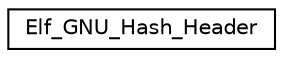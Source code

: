 digraph "Graphical Class Hierarchy"
{
 // LATEX_PDF_SIZE
  edge [fontname="Helvetica",fontsize="10",labelfontname="Helvetica",labelfontsize="10"];
  node [fontname="Helvetica",fontsize="10",shape=record];
  rankdir="LR";
  Node0 [label="Elf_GNU_Hash_Header",height=0.2,width=0.4,color="black", fillcolor="white", style="filled",URL="$structElf__GNU__Hash__Header.html",tooltip=" "];
}
